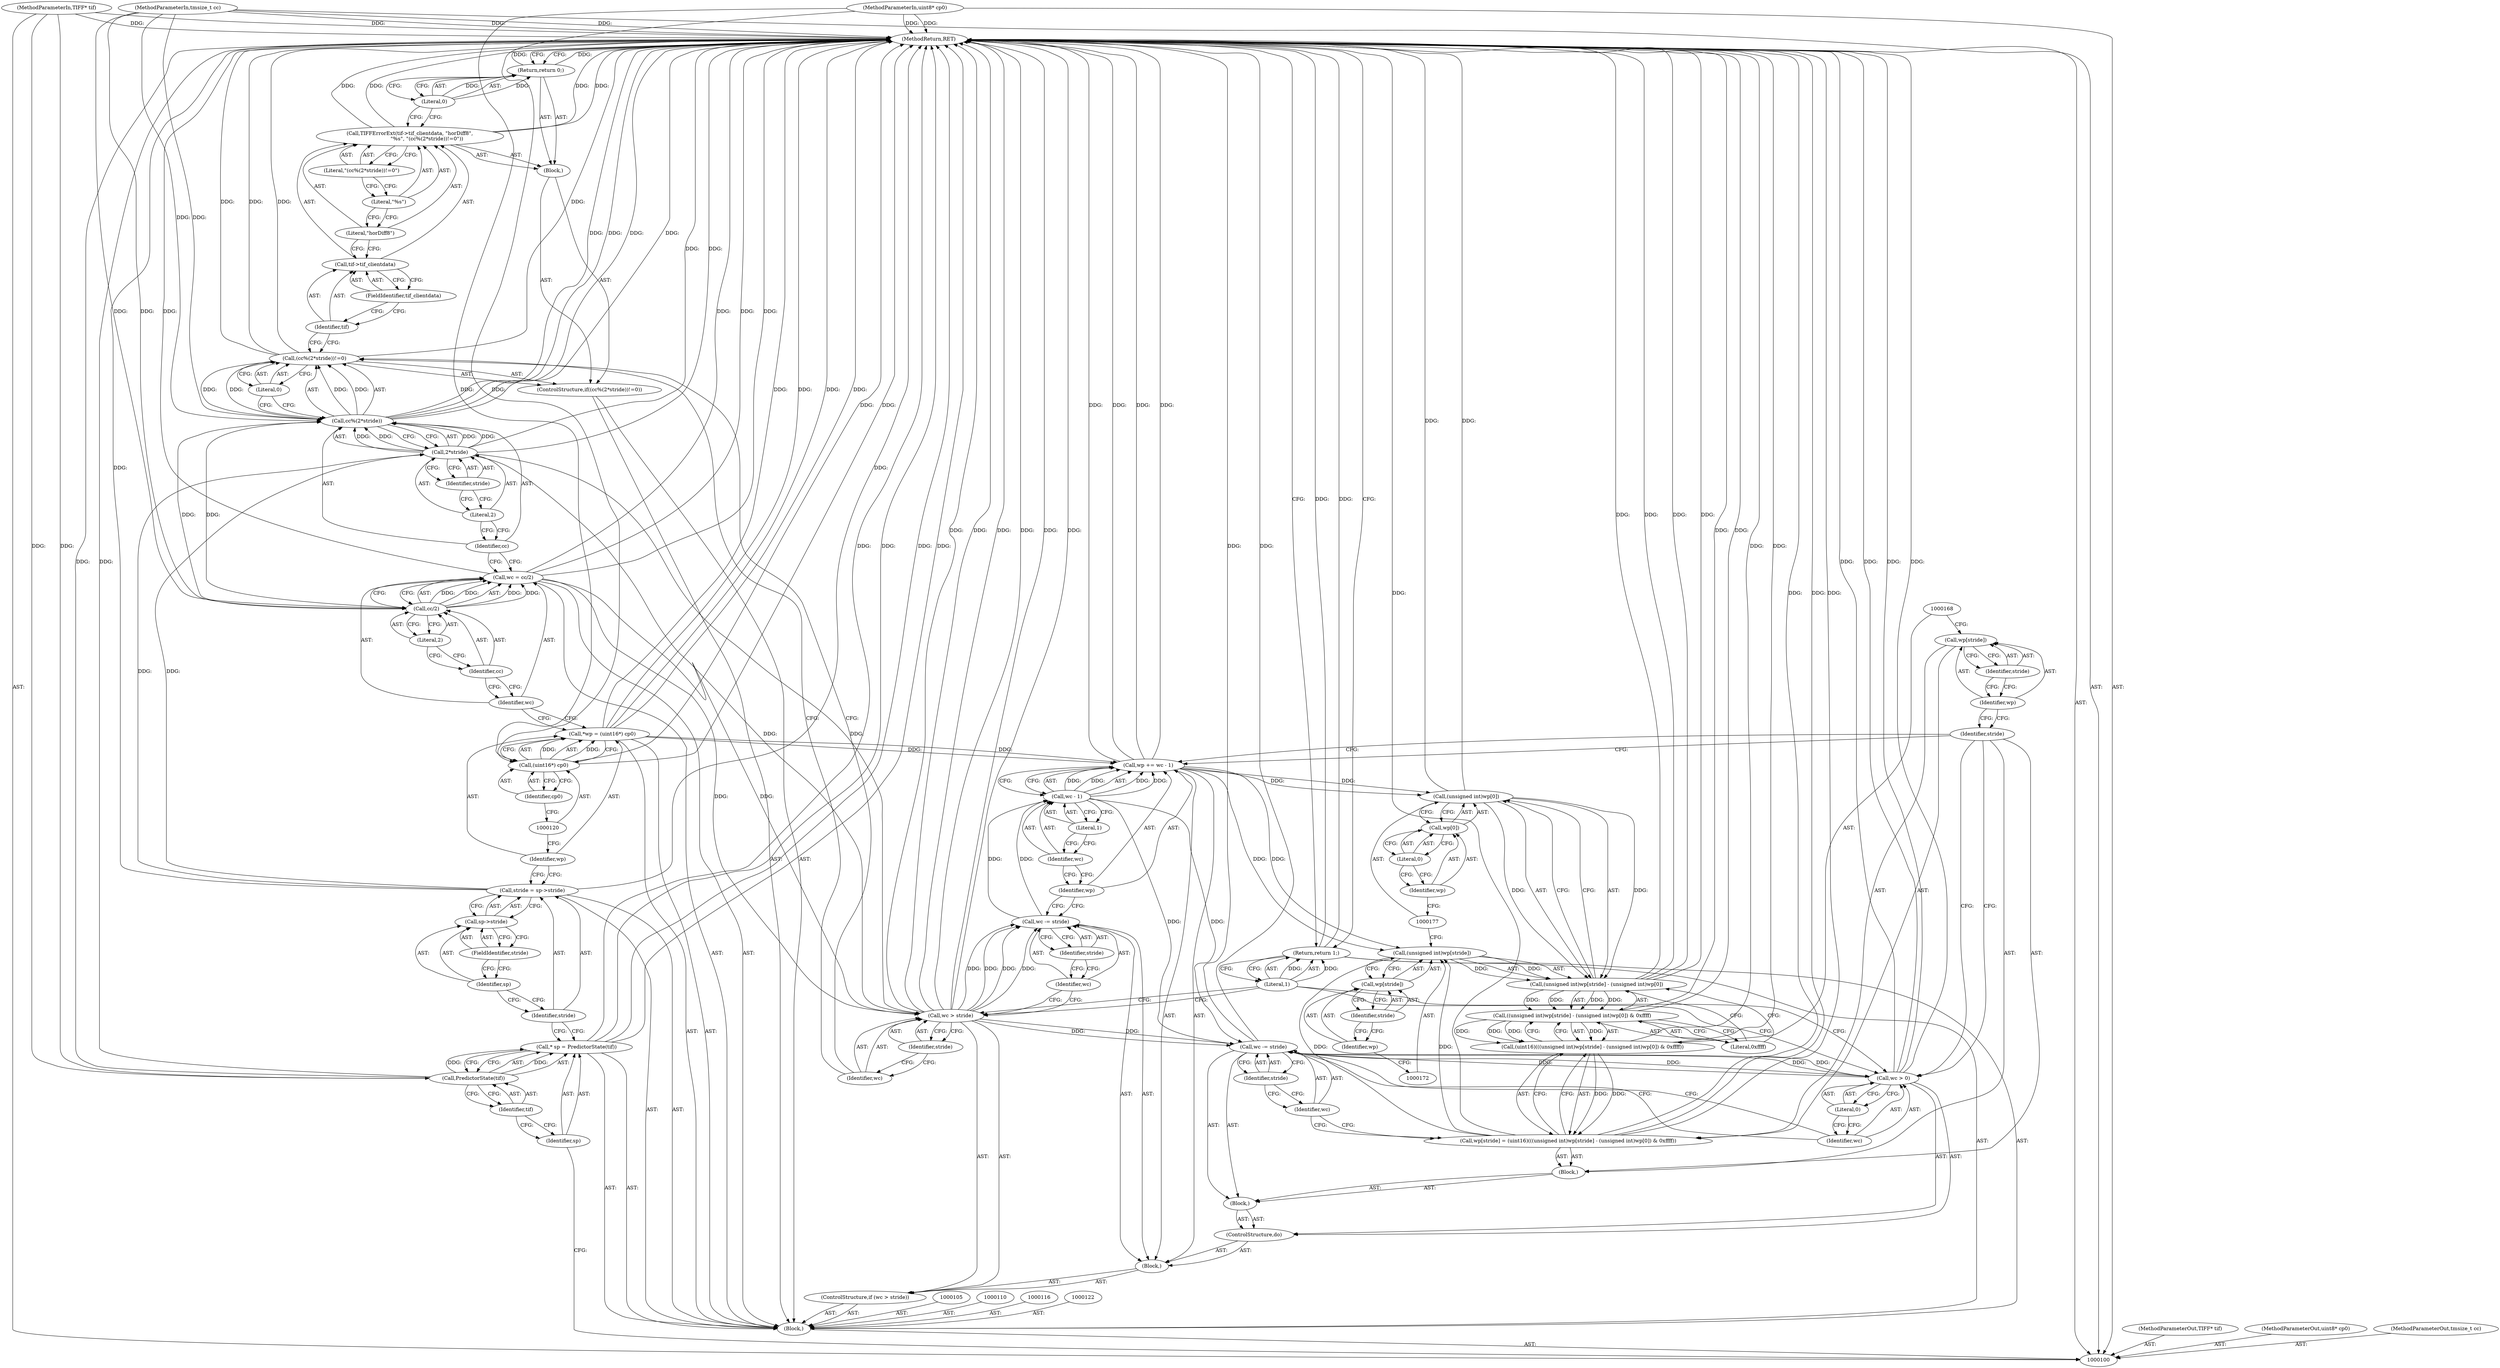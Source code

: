 digraph "0_libtiff_3ca657a8793dd011bf869695d72ad31c779c3cc1_8" {
"1000190" [label="(MethodReturn,RET)"];
"1000101" [label="(MethodParameterIn,TIFF* tif)"];
"1000278" [label="(MethodParameterOut,TIFF* tif)"];
"1000102" [label="(MethodParameterIn,uint8* cp0)"];
"1000279" [label="(MethodParameterOut,uint8* cp0)"];
"1000103" [label="(MethodParameterIn,tmsize_t cc)"];
"1000280" [label="(MethodParameterOut,tmsize_t cc)"];
"1000138" [label="(Call,tif->tif_clientdata)"];
"1000139" [label="(Identifier,tif)"];
"1000140" [label="(FieldIdentifier,tif_clientdata)"];
"1000141" [label="(Literal,\"horDiff8\")"];
"1000137" [label="(Call,TIFFErrorExt(tif->tif_clientdata, \"horDiff8\",\n                     \"%s\", \"(cc%(2*stride))!=0\"))"];
"1000142" [label="(Literal,\"%s\")"];
"1000143" [label="(Literal,\"(cc%(2*stride))!=0\")"];
"1000145" [label="(Literal,0)"];
"1000144" [label="(Return,return 0;)"];
"1000149" [label="(Identifier,stride)"];
"1000150" [label="(Block,)"];
"1000146" [label="(ControlStructure,if (wc > stride))"];
"1000147" [label="(Call,wc > stride)"];
"1000148" [label="(Identifier,wc)"];
"1000151" [label="(Call,wc -= stride)"];
"1000152" [label="(Identifier,wc)"];
"1000153" [label="(Identifier,stride)"];
"1000158" [label="(Literal,1)"];
"1000154" [label="(Call,wp += wc - 1)"];
"1000155" [label="(Identifier,wp)"];
"1000156" [label="(Call,wc - 1)"];
"1000157" [label="(Identifier,wc)"];
"1000159" [label="(ControlStructure,do)"];
"1000160" [label="(Block,)"];
"1000161" [label="(Block,)"];
"1000162" [label="(Identifier,stride)"];
"1000163" [label="(Call,wp[stride] = (uint16)(((unsigned int)wp[stride] - (unsigned int)wp[0]) & 0xffff))"];
"1000164" [label="(Call,wp[stride])"];
"1000165" [label="(Identifier,wp)"];
"1000166" [label="(Identifier,stride)"];
"1000167" [label="(Call,(uint16)(((unsigned int)wp[stride] - (unsigned int)wp[0]) & 0xffff))"];
"1000169" [label="(Call,((unsigned int)wp[stride] - (unsigned int)wp[0]) & 0xffff)"];
"1000170" [label="(Call,(unsigned int)wp[stride] - (unsigned int)wp[0])"];
"1000171" [label="(Call,(unsigned int)wp[stride])"];
"1000173" [label="(Call,wp[stride])"];
"1000174" [label="(Identifier,wp)"];
"1000175" [label="(Identifier,stride)"];
"1000176" [label="(Call,(unsigned int)wp[0])"];
"1000178" [label="(Call,wp[0])"];
"1000179" [label="(Identifier,wp)"];
"1000180" [label="(Literal,0)"];
"1000181" [label="(Literal,0xffff)"];
"1000104" [label="(Block,)"];
"1000184" [label="(Identifier,stride)"];
"1000182" [label="(Call,wc -= stride)"];
"1000183" [label="(Identifier,wc)"];
"1000185" [label="(Call,wc > 0)"];
"1000186" [label="(Identifier,wc)"];
"1000187" [label="(Literal,0)"];
"1000188" [label="(Return,return 1;)"];
"1000189" [label="(Literal,1)"];
"1000106" [label="(Call,* sp = PredictorState(tif))"];
"1000107" [label="(Identifier,sp)"];
"1000108" [label="(Call,PredictorState(tif))"];
"1000109" [label="(Identifier,tif)"];
"1000111" [label="(Call,stride = sp->stride)"];
"1000112" [label="(Identifier,stride)"];
"1000113" [label="(Call,sp->stride)"];
"1000114" [label="(Identifier,sp)"];
"1000115" [label="(FieldIdentifier,stride)"];
"1000118" [label="(Identifier,wp)"];
"1000119" [label="(Call,(uint16*) cp0)"];
"1000121" [label="(Identifier,cp0)"];
"1000117" [label="(Call,*wp = (uint16*) cp0)"];
"1000123" [label="(Call,wc = cc/2)"];
"1000124" [label="(Identifier,wc)"];
"1000125" [label="(Call,cc/2)"];
"1000126" [label="(Identifier,cc)"];
"1000127" [label="(Literal,2)"];
"1000132" [label="(Call,2*stride)"];
"1000133" [label="(Literal,2)"];
"1000134" [label="(Identifier,stride)"];
"1000135" [label="(Literal,0)"];
"1000128" [label="(ControlStructure,if((cc%(2*stride))!=0))"];
"1000129" [label="(Call,(cc%(2*stride))!=0)"];
"1000130" [label="(Call,cc%(2*stride))"];
"1000131" [label="(Identifier,cc)"];
"1000136" [label="(Block,)"];
"1000190" -> "1000100"  [label="AST: "];
"1000190" -> "1000144"  [label="CFG: "];
"1000190" -> "1000188"  [label="CFG: "];
"1000188" -> "1000190"  [label="DDG: "];
"1000144" -> "1000190"  [label="DDG: "];
"1000123" -> "1000190"  [label="DDG: "];
"1000123" -> "1000190"  [label="DDG: "];
"1000106" -> "1000190"  [label="DDG: "];
"1000106" -> "1000190"  [label="DDG: "];
"1000185" -> "1000190"  [label="DDG: "];
"1000185" -> "1000190"  [label="DDG: "];
"1000167" -> "1000190"  [label="DDG: "];
"1000182" -> "1000190"  [label="DDG: "];
"1000119" -> "1000190"  [label="DDG: "];
"1000117" -> "1000190"  [label="DDG: "];
"1000117" -> "1000190"  [label="DDG: "];
"1000102" -> "1000190"  [label="DDG: "];
"1000170" -> "1000190"  [label="DDG: "];
"1000170" -> "1000190"  [label="DDG: "];
"1000169" -> "1000190"  [label="DDG: "];
"1000176" -> "1000190"  [label="DDG: "];
"1000129" -> "1000190"  [label="DDG: "];
"1000129" -> "1000190"  [label="DDG: "];
"1000163" -> "1000190"  [label="DDG: "];
"1000163" -> "1000190"  [label="DDG: "];
"1000130" -> "1000190"  [label="DDG: "];
"1000130" -> "1000190"  [label="DDG: "];
"1000154" -> "1000190"  [label="DDG: "];
"1000154" -> "1000190"  [label="DDG: "];
"1000103" -> "1000190"  [label="DDG: "];
"1000132" -> "1000190"  [label="DDG: "];
"1000147" -> "1000190"  [label="DDG: "];
"1000147" -> "1000190"  [label="DDG: "];
"1000147" -> "1000190"  [label="DDG: "];
"1000111" -> "1000190"  [label="DDG: "];
"1000101" -> "1000190"  [label="DDG: "];
"1000137" -> "1000190"  [label="DDG: "];
"1000137" -> "1000190"  [label="DDG: "];
"1000108" -> "1000190"  [label="DDG: "];
"1000101" -> "1000100"  [label="AST: "];
"1000101" -> "1000190"  [label="DDG: "];
"1000101" -> "1000108"  [label="DDG: "];
"1000278" -> "1000100"  [label="AST: "];
"1000102" -> "1000100"  [label="AST: "];
"1000102" -> "1000190"  [label="DDG: "];
"1000102" -> "1000119"  [label="DDG: "];
"1000279" -> "1000100"  [label="AST: "];
"1000103" -> "1000100"  [label="AST: "];
"1000103" -> "1000190"  [label="DDG: "];
"1000103" -> "1000125"  [label="DDG: "];
"1000103" -> "1000130"  [label="DDG: "];
"1000280" -> "1000100"  [label="AST: "];
"1000138" -> "1000137"  [label="AST: "];
"1000138" -> "1000140"  [label="CFG: "];
"1000139" -> "1000138"  [label="AST: "];
"1000140" -> "1000138"  [label="AST: "];
"1000141" -> "1000138"  [label="CFG: "];
"1000139" -> "1000138"  [label="AST: "];
"1000139" -> "1000129"  [label="CFG: "];
"1000140" -> "1000139"  [label="CFG: "];
"1000140" -> "1000138"  [label="AST: "];
"1000140" -> "1000139"  [label="CFG: "];
"1000138" -> "1000140"  [label="CFG: "];
"1000141" -> "1000137"  [label="AST: "];
"1000141" -> "1000138"  [label="CFG: "];
"1000142" -> "1000141"  [label="CFG: "];
"1000137" -> "1000136"  [label="AST: "];
"1000137" -> "1000143"  [label="CFG: "];
"1000138" -> "1000137"  [label="AST: "];
"1000141" -> "1000137"  [label="AST: "];
"1000142" -> "1000137"  [label="AST: "];
"1000143" -> "1000137"  [label="AST: "];
"1000145" -> "1000137"  [label="CFG: "];
"1000137" -> "1000190"  [label="DDG: "];
"1000137" -> "1000190"  [label="DDG: "];
"1000142" -> "1000137"  [label="AST: "];
"1000142" -> "1000141"  [label="CFG: "];
"1000143" -> "1000142"  [label="CFG: "];
"1000143" -> "1000137"  [label="AST: "];
"1000143" -> "1000142"  [label="CFG: "];
"1000137" -> "1000143"  [label="CFG: "];
"1000145" -> "1000144"  [label="AST: "];
"1000145" -> "1000137"  [label="CFG: "];
"1000144" -> "1000145"  [label="CFG: "];
"1000145" -> "1000144"  [label="DDG: "];
"1000144" -> "1000136"  [label="AST: "];
"1000144" -> "1000145"  [label="CFG: "];
"1000145" -> "1000144"  [label="AST: "];
"1000190" -> "1000144"  [label="CFG: "];
"1000144" -> "1000190"  [label="DDG: "];
"1000145" -> "1000144"  [label="DDG: "];
"1000149" -> "1000147"  [label="AST: "];
"1000149" -> "1000148"  [label="CFG: "];
"1000147" -> "1000149"  [label="CFG: "];
"1000150" -> "1000146"  [label="AST: "];
"1000151" -> "1000150"  [label="AST: "];
"1000154" -> "1000150"  [label="AST: "];
"1000159" -> "1000150"  [label="AST: "];
"1000146" -> "1000104"  [label="AST: "];
"1000147" -> "1000146"  [label="AST: "];
"1000150" -> "1000146"  [label="AST: "];
"1000147" -> "1000146"  [label="AST: "];
"1000147" -> "1000149"  [label="CFG: "];
"1000148" -> "1000147"  [label="AST: "];
"1000149" -> "1000147"  [label="AST: "];
"1000152" -> "1000147"  [label="CFG: "];
"1000189" -> "1000147"  [label="CFG: "];
"1000147" -> "1000190"  [label="DDG: "];
"1000147" -> "1000190"  [label="DDG: "];
"1000147" -> "1000190"  [label="DDG: "];
"1000123" -> "1000147"  [label="DDG: "];
"1000132" -> "1000147"  [label="DDG: "];
"1000147" -> "1000151"  [label="DDG: "];
"1000147" -> "1000151"  [label="DDG: "];
"1000147" -> "1000182"  [label="DDG: "];
"1000148" -> "1000147"  [label="AST: "];
"1000148" -> "1000129"  [label="CFG: "];
"1000149" -> "1000148"  [label="CFG: "];
"1000151" -> "1000150"  [label="AST: "];
"1000151" -> "1000153"  [label="CFG: "];
"1000152" -> "1000151"  [label="AST: "];
"1000153" -> "1000151"  [label="AST: "];
"1000155" -> "1000151"  [label="CFG: "];
"1000147" -> "1000151"  [label="DDG: "];
"1000147" -> "1000151"  [label="DDG: "];
"1000151" -> "1000156"  [label="DDG: "];
"1000152" -> "1000151"  [label="AST: "];
"1000152" -> "1000147"  [label="CFG: "];
"1000153" -> "1000152"  [label="CFG: "];
"1000153" -> "1000151"  [label="AST: "];
"1000153" -> "1000152"  [label="CFG: "];
"1000151" -> "1000153"  [label="CFG: "];
"1000158" -> "1000156"  [label="AST: "];
"1000158" -> "1000157"  [label="CFG: "];
"1000156" -> "1000158"  [label="CFG: "];
"1000154" -> "1000150"  [label="AST: "];
"1000154" -> "1000156"  [label="CFG: "];
"1000155" -> "1000154"  [label="AST: "];
"1000156" -> "1000154"  [label="AST: "];
"1000162" -> "1000154"  [label="CFG: "];
"1000154" -> "1000190"  [label="DDG: "];
"1000154" -> "1000190"  [label="DDG: "];
"1000156" -> "1000154"  [label="DDG: "];
"1000156" -> "1000154"  [label="DDG: "];
"1000117" -> "1000154"  [label="DDG: "];
"1000154" -> "1000171"  [label="DDG: "];
"1000154" -> "1000176"  [label="DDG: "];
"1000155" -> "1000154"  [label="AST: "];
"1000155" -> "1000151"  [label="CFG: "];
"1000157" -> "1000155"  [label="CFG: "];
"1000156" -> "1000154"  [label="AST: "];
"1000156" -> "1000158"  [label="CFG: "];
"1000157" -> "1000156"  [label="AST: "];
"1000158" -> "1000156"  [label="AST: "];
"1000154" -> "1000156"  [label="CFG: "];
"1000156" -> "1000154"  [label="DDG: "];
"1000156" -> "1000154"  [label="DDG: "];
"1000151" -> "1000156"  [label="DDG: "];
"1000156" -> "1000182"  [label="DDG: "];
"1000157" -> "1000156"  [label="AST: "];
"1000157" -> "1000155"  [label="CFG: "];
"1000158" -> "1000157"  [label="CFG: "];
"1000159" -> "1000150"  [label="AST: "];
"1000160" -> "1000159"  [label="AST: "];
"1000185" -> "1000159"  [label="AST: "];
"1000160" -> "1000159"  [label="AST: "];
"1000161" -> "1000160"  [label="AST: "];
"1000182" -> "1000160"  [label="AST: "];
"1000161" -> "1000160"  [label="AST: "];
"1000162" -> "1000161"  [label="AST: "];
"1000163" -> "1000161"  [label="AST: "];
"1000162" -> "1000161"  [label="AST: "];
"1000162" -> "1000185"  [label="CFG: "];
"1000162" -> "1000154"  [label="CFG: "];
"1000165" -> "1000162"  [label="CFG: "];
"1000163" -> "1000161"  [label="AST: "];
"1000163" -> "1000167"  [label="CFG: "];
"1000164" -> "1000163"  [label="AST: "];
"1000167" -> "1000163"  [label="AST: "];
"1000183" -> "1000163"  [label="CFG: "];
"1000163" -> "1000190"  [label="DDG: "];
"1000163" -> "1000190"  [label="DDG: "];
"1000167" -> "1000163"  [label="DDG: "];
"1000163" -> "1000171"  [label="DDG: "];
"1000164" -> "1000163"  [label="AST: "];
"1000164" -> "1000166"  [label="CFG: "];
"1000165" -> "1000164"  [label="AST: "];
"1000166" -> "1000164"  [label="AST: "];
"1000168" -> "1000164"  [label="CFG: "];
"1000165" -> "1000164"  [label="AST: "];
"1000165" -> "1000162"  [label="CFG: "];
"1000166" -> "1000165"  [label="CFG: "];
"1000166" -> "1000164"  [label="AST: "];
"1000166" -> "1000165"  [label="CFG: "];
"1000164" -> "1000166"  [label="CFG: "];
"1000167" -> "1000163"  [label="AST: "];
"1000167" -> "1000169"  [label="CFG: "];
"1000168" -> "1000167"  [label="AST: "];
"1000169" -> "1000167"  [label="AST: "];
"1000163" -> "1000167"  [label="CFG: "];
"1000167" -> "1000190"  [label="DDG: "];
"1000167" -> "1000163"  [label="DDG: "];
"1000169" -> "1000167"  [label="DDG: "];
"1000169" -> "1000167"  [label="DDG: "];
"1000169" -> "1000167"  [label="AST: "];
"1000169" -> "1000181"  [label="CFG: "];
"1000170" -> "1000169"  [label="AST: "];
"1000181" -> "1000169"  [label="AST: "];
"1000167" -> "1000169"  [label="CFG: "];
"1000169" -> "1000190"  [label="DDG: "];
"1000169" -> "1000167"  [label="DDG: "];
"1000169" -> "1000167"  [label="DDG: "];
"1000170" -> "1000169"  [label="DDG: "];
"1000170" -> "1000169"  [label="DDG: "];
"1000170" -> "1000169"  [label="AST: "];
"1000170" -> "1000176"  [label="CFG: "];
"1000171" -> "1000170"  [label="AST: "];
"1000176" -> "1000170"  [label="AST: "];
"1000181" -> "1000170"  [label="CFG: "];
"1000170" -> "1000190"  [label="DDG: "];
"1000170" -> "1000190"  [label="DDG: "];
"1000170" -> "1000169"  [label="DDG: "];
"1000170" -> "1000169"  [label="DDG: "];
"1000171" -> "1000170"  [label="DDG: "];
"1000176" -> "1000170"  [label="DDG: "];
"1000171" -> "1000170"  [label="AST: "];
"1000171" -> "1000173"  [label="CFG: "];
"1000172" -> "1000171"  [label="AST: "];
"1000173" -> "1000171"  [label="AST: "];
"1000177" -> "1000171"  [label="CFG: "];
"1000171" -> "1000170"  [label="DDG: "];
"1000163" -> "1000171"  [label="DDG: "];
"1000154" -> "1000171"  [label="DDG: "];
"1000173" -> "1000171"  [label="AST: "];
"1000173" -> "1000175"  [label="CFG: "];
"1000174" -> "1000173"  [label="AST: "];
"1000175" -> "1000173"  [label="AST: "];
"1000171" -> "1000173"  [label="CFG: "];
"1000174" -> "1000173"  [label="AST: "];
"1000174" -> "1000172"  [label="CFG: "];
"1000175" -> "1000174"  [label="CFG: "];
"1000175" -> "1000173"  [label="AST: "];
"1000175" -> "1000174"  [label="CFG: "];
"1000173" -> "1000175"  [label="CFG: "];
"1000176" -> "1000170"  [label="AST: "];
"1000176" -> "1000178"  [label="CFG: "];
"1000177" -> "1000176"  [label="AST: "];
"1000178" -> "1000176"  [label="AST: "];
"1000170" -> "1000176"  [label="CFG: "];
"1000176" -> "1000190"  [label="DDG: "];
"1000176" -> "1000170"  [label="DDG: "];
"1000154" -> "1000176"  [label="DDG: "];
"1000178" -> "1000176"  [label="AST: "];
"1000178" -> "1000180"  [label="CFG: "];
"1000179" -> "1000178"  [label="AST: "];
"1000180" -> "1000178"  [label="AST: "];
"1000176" -> "1000178"  [label="CFG: "];
"1000179" -> "1000178"  [label="AST: "];
"1000179" -> "1000177"  [label="CFG: "];
"1000180" -> "1000179"  [label="CFG: "];
"1000180" -> "1000178"  [label="AST: "];
"1000180" -> "1000179"  [label="CFG: "];
"1000178" -> "1000180"  [label="CFG: "];
"1000181" -> "1000169"  [label="AST: "];
"1000181" -> "1000170"  [label="CFG: "];
"1000169" -> "1000181"  [label="CFG: "];
"1000104" -> "1000100"  [label="AST: "];
"1000105" -> "1000104"  [label="AST: "];
"1000106" -> "1000104"  [label="AST: "];
"1000110" -> "1000104"  [label="AST: "];
"1000111" -> "1000104"  [label="AST: "];
"1000116" -> "1000104"  [label="AST: "];
"1000117" -> "1000104"  [label="AST: "];
"1000122" -> "1000104"  [label="AST: "];
"1000123" -> "1000104"  [label="AST: "];
"1000128" -> "1000104"  [label="AST: "];
"1000146" -> "1000104"  [label="AST: "];
"1000188" -> "1000104"  [label="AST: "];
"1000184" -> "1000182"  [label="AST: "];
"1000184" -> "1000183"  [label="CFG: "];
"1000182" -> "1000184"  [label="CFG: "];
"1000182" -> "1000160"  [label="AST: "];
"1000182" -> "1000184"  [label="CFG: "];
"1000183" -> "1000182"  [label="AST: "];
"1000184" -> "1000182"  [label="AST: "];
"1000186" -> "1000182"  [label="CFG: "];
"1000182" -> "1000190"  [label="DDG: "];
"1000147" -> "1000182"  [label="DDG: "];
"1000185" -> "1000182"  [label="DDG: "];
"1000156" -> "1000182"  [label="DDG: "];
"1000182" -> "1000185"  [label="DDG: "];
"1000183" -> "1000182"  [label="AST: "];
"1000183" -> "1000163"  [label="CFG: "];
"1000184" -> "1000183"  [label="CFG: "];
"1000185" -> "1000159"  [label="AST: "];
"1000185" -> "1000187"  [label="CFG: "];
"1000186" -> "1000185"  [label="AST: "];
"1000187" -> "1000185"  [label="AST: "];
"1000162" -> "1000185"  [label="CFG: "];
"1000189" -> "1000185"  [label="CFG: "];
"1000185" -> "1000190"  [label="DDG: "];
"1000185" -> "1000190"  [label="DDG: "];
"1000185" -> "1000182"  [label="DDG: "];
"1000182" -> "1000185"  [label="DDG: "];
"1000186" -> "1000185"  [label="AST: "];
"1000186" -> "1000182"  [label="CFG: "];
"1000187" -> "1000186"  [label="CFG: "];
"1000187" -> "1000185"  [label="AST: "];
"1000187" -> "1000186"  [label="CFG: "];
"1000185" -> "1000187"  [label="CFG: "];
"1000188" -> "1000104"  [label="AST: "];
"1000188" -> "1000189"  [label="CFG: "];
"1000189" -> "1000188"  [label="AST: "];
"1000190" -> "1000188"  [label="CFG: "];
"1000188" -> "1000190"  [label="DDG: "];
"1000189" -> "1000188"  [label="DDG: "];
"1000189" -> "1000188"  [label="AST: "];
"1000189" -> "1000185"  [label="CFG: "];
"1000189" -> "1000147"  [label="CFG: "];
"1000188" -> "1000189"  [label="CFG: "];
"1000189" -> "1000188"  [label="DDG: "];
"1000106" -> "1000104"  [label="AST: "];
"1000106" -> "1000108"  [label="CFG: "];
"1000107" -> "1000106"  [label="AST: "];
"1000108" -> "1000106"  [label="AST: "];
"1000112" -> "1000106"  [label="CFG: "];
"1000106" -> "1000190"  [label="DDG: "];
"1000106" -> "1000190"  [label="DDG: "];
"1000108" -> "1000106"  [label="DDG: "];
"1000107" -> "1000106"  [label="AST: "];
"1000107" -> "1000100"  [label="CFG: "];
"1000109" -> "1000107"  [label="CFG: "];
"1000108" -> "1000106"  [label="AST: "];
"1000108" -> "1000109"  [label="CFG: "];
"1000109" -> "1000108"  [label="AST: "];
"1000106" -> "1000108"  [label="CFG: "];
"1000108" -> "1000190"  [label="DDG: "];
"1000108" -> "1000106"  [label="DDG: "];
"1000101" -> "1000108"  [label="DDG: "];
"1000109" -> "1000108"  [label="AST: "];
"1000109" -> "1000107"  [label="CFG: "];
"1000108" -> "1000109"  [label="CFG: "];
"1000111" -> "1000104"  [label="AST: "];
"1000111" -> "1000113"  [label="CFG: "];
"1000112" -> "1000111"  [label="AST: "];
"1000113" -> "1000111"  [label="AST: "];
"1000118" -> "1000111"  [label="CFG: "];
"1000111" -> "1000190"  [label="DDG: "];
"1000111" -> "1000132"  [label="DDG: "];
"1000112" -> "1000111"  [label="AST: "];
"1000112" -> "1000106"  [label="CFG: "];
"1000114" -> "1000112"  [label="CFG: "];
"1000113" -> "1000111"  [label="AST: "];
"1000113" -> "1000115"  [label="CFG: "];
"1000114" -> "1000113"  [label="AST: "];
"1000115" -> "1000113"  [label="AST: "];
"1000111" -> "1000113"  [label="CFG: "];
"1000114" -> "1000113"  [label="AST: "];
"1000114" -> "1000112"  [label="CFG: "];
"1000115" -> "1000114"  [label="CFG: "];
"1000115" -> "1000113"  [label="AST: "];
"1000115" -> "1000114"  [label="CFG: "];
"1000113" -> "1000115"  [label="CFG: "];
"1000118" -> "1000117"  [label="AST: "];
"1000118" -> "1000111"  [label="CFG: "];
"1000120" -> "1000118"  [label="CFG: "];
"1000119" -> "1000117"  [label="AST: "];
"1000119" -> "1000121"  [label="CFG: "];
"1000120" -> "1000119"  [label="AST: "];
"1000121" -> "1000119"  [label="AST: "];
"1000117" -> "1000119"  [label="CFG: "];
"1000119" -> "1000190"  [label="DDG: "];
"1000119" -> "1000117"  [label="DDG: "];
"1000102" -> "1000119"  [label="DDG: "];
"1000121" -> "1000119"  [label="AST: "];
"1000121" -> "1000120"  [label="CFG: "];
"1000119" -> "1000121"  [label="CFG: "];
"1000117" -> "1000104"  [label="AST: "];
"1000117" -> "1000119"  [label="CFG: "];
"1000118" -> "1000117"  [label="AST: "];
"1000119" -> "1000117"  [label="AST: "];
"1000124" -> "1000117"  [label="CFG: "];
"1000117" -> "1000190"  [label="DDG: "];
"1000117" -> "1000190"  [label="DDG: "];
"1000119" -> "1000117"  [label="DDG: "];
"1000117" -> "1000154"  [label="DDG: "];
"1000123" -> "1000104"  [label="AST: "];
"1000123" -> "1000125"  [label="CFG: "];
"1000124" -> "1000123"  [label="AST: "];
"1000125" -> "1000123"  [label="AST: "];
"1000131" -> "1000123"  [label="CFG: "];
"1000123" -> "1000190"  [label="DDG: "];
"1000123" -> "1000190"  [label="DDG: "];
"1000125" -> "1000123"  [label="DDG: "];
"1000125" -> "1000123"  [label="DDG: "];
"1000123" -> "1000147"  [label="DDG: "];
"1000124" -> "1000123"  [label="AST: "];
"1000124" -> "1000117"  [label="CFG: "];
"1000126" -> "1000124"  [label="CFG: "];
"1000125" -> "1000123"  [label="AST: "];
"1000125" -> "1000127"  [label="CFG: "];
"1000126" -> "1000125"  [label="AST: "];
"1000127" -> "1000125"  [label="AST: "];
"1000123" -> "1000125"  [label="CFG: "];
"1000125" -> "1000123"  [label="DDG: "];
"1000125" -> "1000123"  [label="DDG: "];
"1000103" -> "1000125"  [label="DDG: "];
"1000125" -> "1000130"  [label="DDG: "];
"1000126" -> "1000125"  [label="AST: "];
"1000126" -> "1000124"  [label="CFG: "];
"1000127" -> "1000126"  [label="CFG: "];
"1000127" -> "1000125"  [label="AST: "];
"1000127" -> "1000126"  [label="CFG: "];
"1000125" -> "1000127"  [label="CFG: "];
"1000132" -> "1000130"  [label="AST: "];
"1000132" -> "1000134"  [label="CFG: "];
"1000133" -> "1000132"  [label="AST: "];
"1000134" -> "1000132"  [label="AST: "];
"1000130" -> "1000132"  [label="CFG: "];
"1000132" -> "1000190"  [label="DDG: "];
"1000132" -> "1000130"  [label="DDG: "];
"1000132" -> "1000130"  [label="DDG: "];
"1000111" -> "1000132"  [label="DDG: "];
"1000132" -> "1000147"  [label="DDG: "];
"1000133" -> "1000132"  [label="AST: "];
"1000133" -> "1000131"  [label="CFG: "];
"1000134" -> "1000133"  [label="CFG: "];
"1000134" -> "1000132"  [label="AST: "];
"1000134" -> "1000133"  [label="CFG: "];
"1000132" -> "1000134"  [label="CFG: "];
"1000135" -> "1000129"  [label="AST: "];
"1000135" -> "1000130"  [label="CFG: "];
"1000129" -> "1000135"  [label="CFG: "];
"1000128" -> "1000104"  [label="AST: "];
"1000129" -> "1000128"  [label="AST: "];
"1000136" -> "1000128"  [label="AST: "];
"1000129" -> "1000128"  [label="AST: "];
"1000129" -> "1000135"  [label="CFG: "];
"1000130" -> "1000129"  [label="AST: "];
"1000135" -> "1000129"  [label="AST: "];
"1000139" -> "1000129"  [label="CFG: "];
"1000148" -> "1000129"  [label="CFG: "];
"1000129" -> "1000190"  [label="DDG: "];
"1000129" -> "1000190"  [label="DDG: "];
"1000130" -> "1000129"  [label="DDG: "];
"1000130" -> "1000129"  [label="DDG: "];
"1000130" -> "1000129"  [label="AST: "];
"1000130" -> "1000132"  [label="CFG: "];
"1000131" -> "1000130"  [label="AST: "];
"1000132" -> "1000130"  [label="AST: "];
"1000135" -> "1000130"  [label="CFG: "];
"1000130" -> "1000190"  [label="DDG: "];
"1000130" -> "1000190"  [label="DDG: "];
"1000130" -> "1000129"  [label="DDG: "];
"1000130" -> "1000129"  [label="DDG: "];
"1000125" -> "1000130"  [label="DDG: "];
"1000103" -> "1000130"  [label="DDG: "];
"1000132" -> "1000130"  [label="DDG: "];
"1000132" -> "1000130"  [label="DDG: "];
"1000131" -> "1000130"  [label="AST: "];
"1000131" -> "1000123"  [label="CFG: "];
"1000133" -> "1000131"  [label="CFG: "];
"1000136" -> "1000128"  [label="AST: "];
"1000137" -> "1000136"  [label="AST: "];
"1000144" -> "1000136"  [label="AST: "];
}
